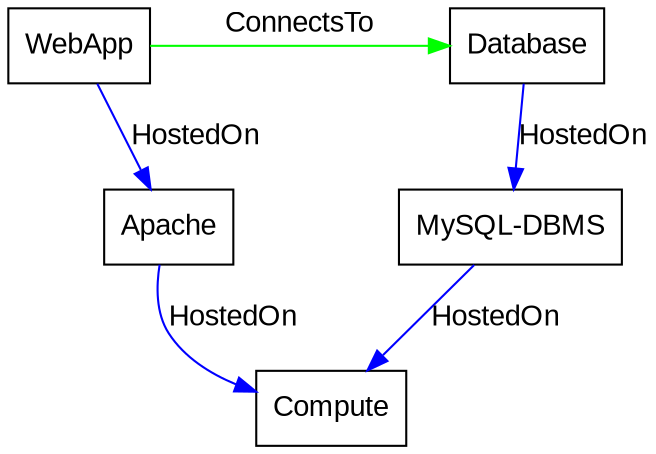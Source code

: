 digraph {
    rankdir=TB;
    nodesep=1.0;
    node [color=Black, fontname=Arial, shape=box]
    edge [color=Blue, fontname=Arial, label="HostedOn"]

    Database->"MySQL-DBMS"
    WebApp->Apache

    WebApp->Database [label="ConnectsTo", color=Green]

    "MySQL-DBMS", Apache->Compute
    {rank=same; Apache, "MySQL-DBMS"}
    {rank=same; WebApp, Database}
}
